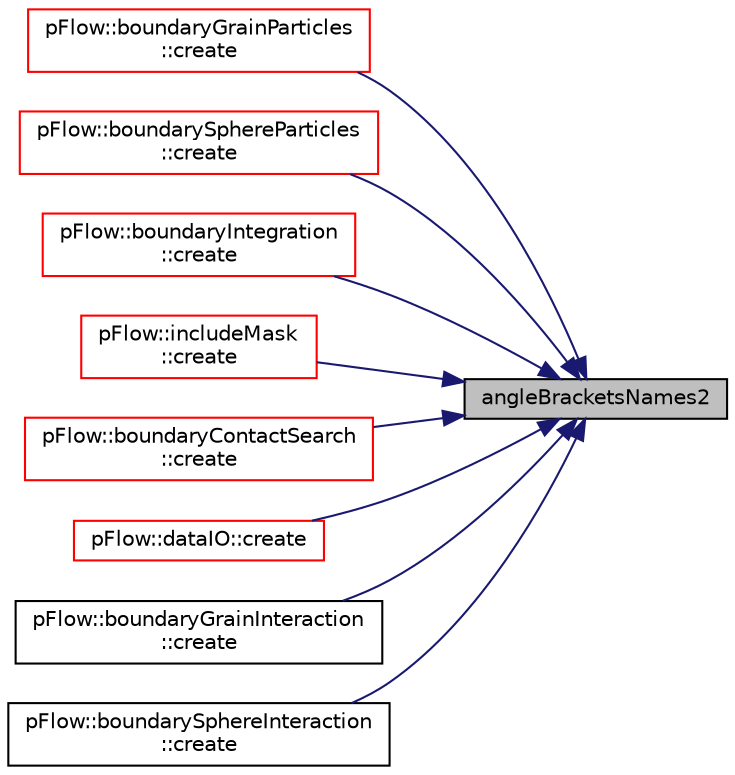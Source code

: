 digraph "angleBracketsNames2"
{
 // LATEX_PDF_SIZE
  edge [fontname="Helvetica",fontsize="10",labelfontname="Helvetica",labelfontsize="10"];
  node [fontname="Helvetica",fontsize="10",shape=record];
  rankdir="RL";
  Node1 [label="angleBracketsNames2",height=0.2,width=0.4,color="black", fillcolor="grey75", style="filled", fontcolor="black",tooltip="Output base<w1,w2>"];
  Node1 -> Node2 [dir="back",color="midnightblue",fontsize="10",style="solid",fontname="Helvetica"];
  Node2 [label="pFlow::boundaryGrainParticles\l::create",height=0.2,width=0.4,color="red", fillcolor="white", style="filled",URL="$classpFlow_1_1boundaryGrainParticles.html#a70222c2237cce551589b4db83868a3a7",tooltip=" "];
  Node1 -> Node4 [dir="back",color="midnightblue",fontsize="10",style="solid",fontname="Helvetica"];
  Node4 [label="pFlow::boundarySphereParticles\l::create",height=0.2,width=0.4,color="red", fillcolor="white", style="filled",URL="$classpFlow_1_1boundarySphereParticles.html#a1fb3212dfcf7708a179b401c84e3fb11",tooltip=" "];
  Node1 -> Node6 [dir="back",color="midnightblue",fontsize="10",style="solid",fontname="Helvetica"];
  Node6 [label="pFlow::boundaryIntegration\l::create",height=0.2,width=0.4,color="red", fillcolor="white", style="filled",URL="$classpFlow_1_1boundaryIntegration.html#a8dab573c2ea9c7b3d4a5d4328c10e406",tooltip=" "];
  Node1 -> Node8 [dir="back",color="midnightblue",fontsize="10",style="solid",fontname="Helvetica"];
  Node8 [label="pFlow::includeMask\l::create",height=0.2,width=0.4,color="red", fillcolor="white", style="filled",URL="$classpFlow_1_1includeMask.html#a2d6fa293e543267f3139df717b643ca9",tooltip=" "];
  Node1 -> Node11 [dir="back",color="midnightblue",fontsize="10",style="solid",fontname="Helvetica"];
  Node11 [label="pFlow::boundaryContactSearch\l::create",height=0.2,width=0.4,color="red", fillcolor="white", style="filled",URL="$classpFlow_1_1boundaryContactSearch.html#afead06ac592f3a9259fcaa315b635a86",tooltip=" "];
  Node1 -> Node14 [dir="back",color="midnightblue",fontsize="10",style="solid",fontname="Helvetica"];
  Node14 [label="pFlow::dataIO::create",height=0.2,width=0.4,color="red", fillcolor="white", style="filled",URL="$classpFlow_1_1dataIO.html#a424bdb966eba81f33c13d97483d83fd4",tooltip=" "];
  Node1 -> Node17 [dir="back",color="midnightblue",fontsize="10",style="solid",fontname="Helvetica"];
  Node17 [label="pFlow::boundaryGrainInteraction\l::create",height=0.2,width=0.4,color="black", fillcolor="white", style="filled",URL="$classpFlow_1_1boundaryGrainInteraction.html#a3636be2c671d976b7d3f11537e5b5fb5",tooltip=" "];
  Node1 -> Node18 [dir="back",color="midnightblue",fontsize="10",style="solid",fontname="Helvetica"];
  Node18 [label="pFlow::boundarySphereInteraction\l::create",height=0.2,width=0.4,color="black", fillcolor="white", style="filled",URL="$classpFlow_1_1boundarySphereInteraction.html#ae96390cd756685b407c22501a661d047",tooltip=" "];
}

